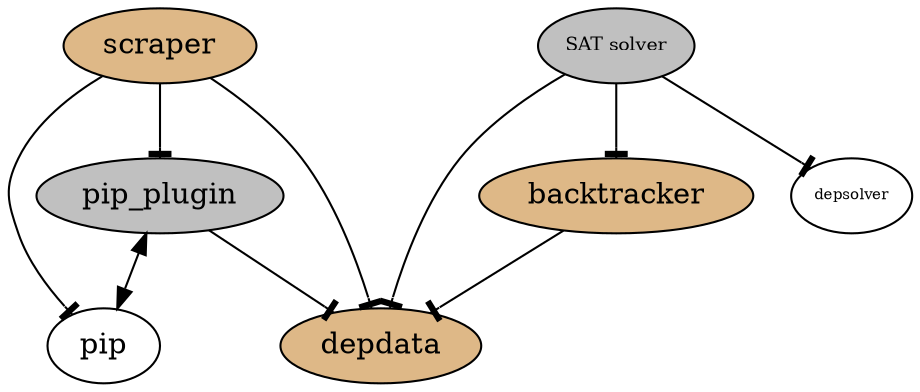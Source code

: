 digraph imports {

  scraper [label="scraper",fillcolor="burlywood",style="filled"]
  depdata [label="depdata",fillcolor="burlywood",style="filled"]
  pip [label="pip"]
  resolvability [label="backtracker",fillcolor="burlywood",style="filled"]
  depsolver_integrate [label="SAT solver",fillcolor="gray",style="filled",fontsize=9]
  //pip_vendor_packaging [label="pip._vendor.packaging",shape=ellipse,fontsize=7]
  depsolver [label="depsolver",shape=ellipse,fontsize=7]
  pip_plugin [label="pip_plugin",fillcolor="gray",style="filled"]


  //scraper -> pip_vendor_packaging [arrowhead=tee,style=dotted]
  scraper -> pip [arrowhead=tee,]
  scraper -> pip_plugin [arrowhead=tee]
  scraper -> depdata [arrowhead=tee]
  depsolver_integrate -> depdata [arrowhead=tee]
  depsolver_integrate -> resolvability [arrowhead=tee]
  //depsolver_integrate -> pip_vendor_packaging [arrowhead=tee,style=dotted]
  depsolver_integrate -> depsolver [arrowhead=tee]
  //deptools -> pip_vendor_packaging [arrowhead=tee,style=dotted]
  //resolvability -> pip_vendor_packaging [arrowhead=tee,style=dotted]
  resolvability -> depdata [arrowhead=tee]
  pip_plugin -> depdata [arrowhead=tee]
  pip_plugin -> pip [dir=both]
  //pip_plugin -> pip_vendor_packaging [arrowhead=tee,style=dotted]
  //pip -> pip_vendor_packaging [arrowhead=tee]



/*  subgraph legend {
    label = "Legend";
    key [label=<<table border="0" cellpadding="2" cellspacing="0" cellborder="0">
      <tr><td align="right" port="i1">External dependencies</td></tr>
      <tr><td align="right" port="i2">Main components</td></tr>
      <tr><td align="right" port="i3">Supporting components</td></tr>
      </table>>]
    key:i1 [shape=box]
    key:i2 [style="filled",color=gray]
    key:i3 [style="filled",color="burlywood"]
  }
*/

}
